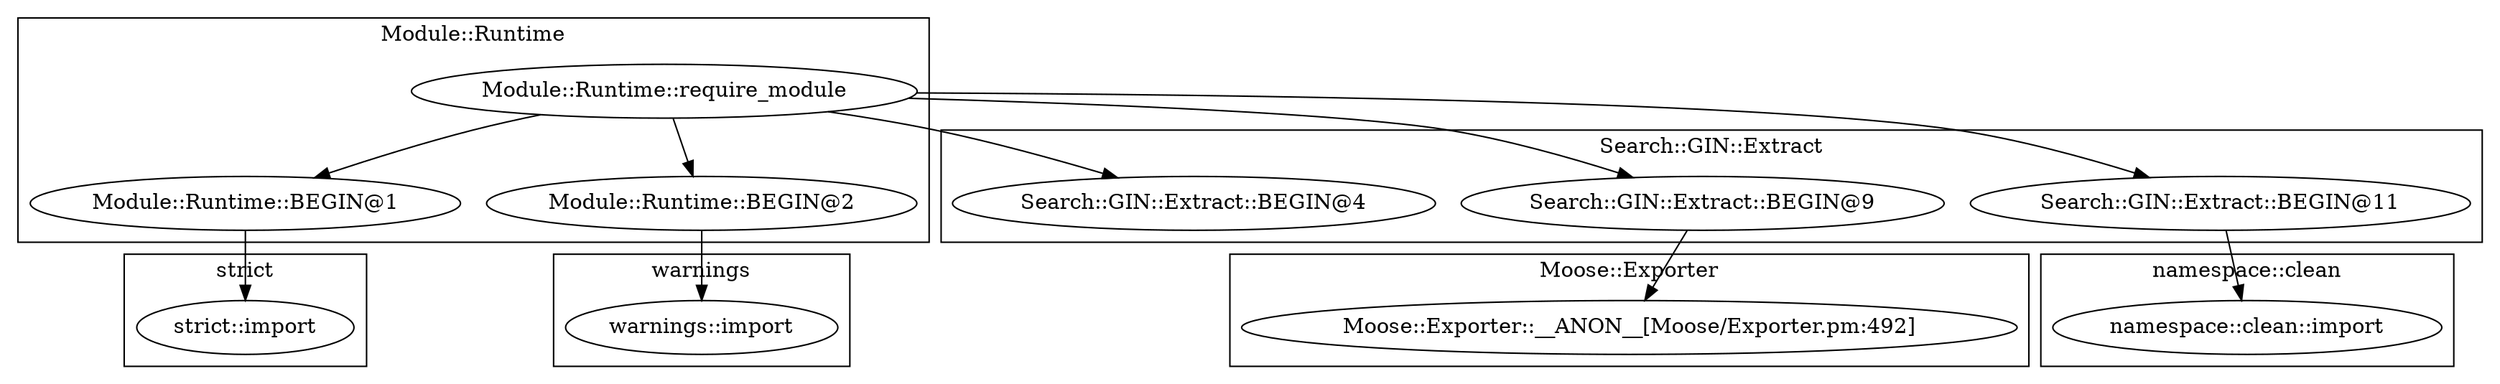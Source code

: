 digraph {
graph [overlap=false]
subgraph cluster_namespace_clean {
	label="namespace::clean";
	"namespace::clean::import";
}
subgraph cluster_warnings {
	label="warnings";
	"warnings::import";
}
subgraph cluster_Search_GIN_Extract {
	label="Search::GIN::Extract";
	"Search::GIN::Extract::BEGIN@9";
	"Search::GIN::Extract::BEGIN@11";
	"Search::GIN::Extract::BEGIN@4";
}
subgraph cluster_Module_Runtime {
	label="Module::Runtime";
	"Module::Runtime::BEGIN@1";
	"Module::Runtime::require_module";
	"Module::Runtime::BEGIN@2";
}
subgraph cluster_Moose_Exporter {
	label="Moose::Exporter";
	"Moose::Exporter::__ANON__[Moose/Exporter.pm:492]";
}
subgraph cluster_strict {
	label="strict";
	"strict::import";
}
"Module::Runtime::require_module" -> "Search::GIN::Extract::BEGIN@11";
"Module::Runtime::require_module" -> "Module::Runtime::BEGIN@2";
"Module::Runtime::require_module" -> "Search::GIN::Extract::BEGIN@9";
"Module::Runtime::require_module" -> "Module::Runtime::BEGIN@1";
"Search::GIN::Extract::BEGIN@11" -> "namespace::clean::import";
"Module::Runtime::BEGIN@1" -> "strict::import";
"Search::GIN::Extract::BEGIN@9" -> "Moose::Exporter::__ANON__[Moose/Exporter.pm:492]";
"Module::Runtime::BEGIN@2" -> "warnings::import";
"Module::Runtime::require_module" -> "Search::GIN::Extract::BEGIN@4";
}
